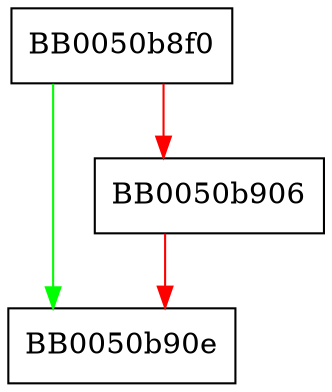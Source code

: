 digraph ossl_qlog_bool {
  node [shape="box"];
  graph [splines=ortho];
  BB0050b8f0 -> BB0050b90e [color="green"];
  BB0050b8f0 -> BB0050b906 [color="red"];
  BB0050b906 -> BB0050b90e [color="red"];
}